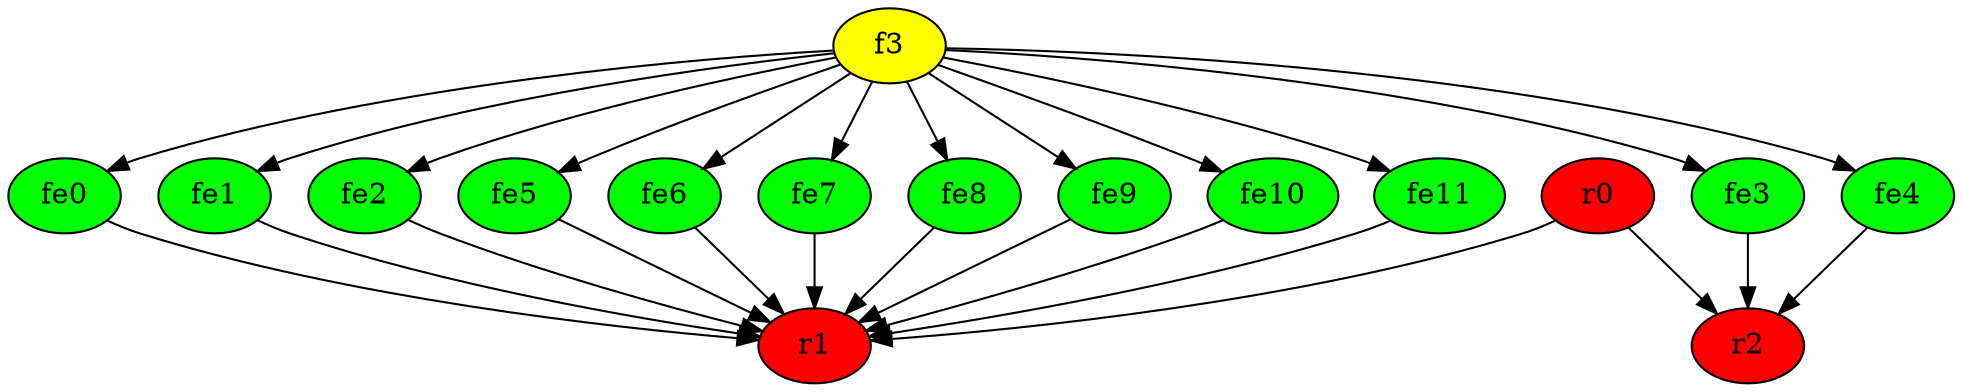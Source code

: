 digraph {
	f3 [label=f3 fillcolor=yellow style=filled]
	fe0 [label=fe0 fillcolor=green style=filled]
	fe1 [label=fe1 fillcolor=green style=filled]
	fe2 [label=fe2 fillcolor=green style=filled]
	fe3 [label=fe3 fillcolor=green style=filled]
	fe4 [label=fe4 fillcolor=green style=filled]
	fe5 [label=fe5 fillcolor=green style=filled]
	fe6 [label=fe6 fillcolor=green style=filled]
	fe7 [label=fe7 fillcolor=green style=filled]
	fe8 [label=fe8 fillcolor=green style=filled]
	fe9 [label=fe9 fillcolor=green style=filled]
	fe10 [label=fe10 fillcolor=green style=filled]
	fe11 [label=fe11 fillcolor=green style=filled]
	r0 [label=r0 fillcolor=red style=filled]
	r1 [label=r1 fillcolor=red style=filled]
	r2 [label=r2 fillcolor=red style=filled]
	f3 -> fe0
	f3 -> fe1
	f3 -> fe2
	f3 -> fe3
	f3 -> fe4
	f3 -> fe5
	f3 -> fe6
	f3 -> fe7
	f3 -> fe8
	f3 -> fe9
	f3 -> fe10
	f3 -> fe11
	fe0 -> r1
	fe1 -> r1
	fe2 -> r1
	fe3 -> r2
	fe4 -> r2
	fe5 -> r1
	fe6 -> r1
	fe7 -> r1
	fe8 -> r1
	fe9 -> r1
	fe10 -> r1
	fe11 -> r1
	r0 -> r1
	r0 -> r2
}
